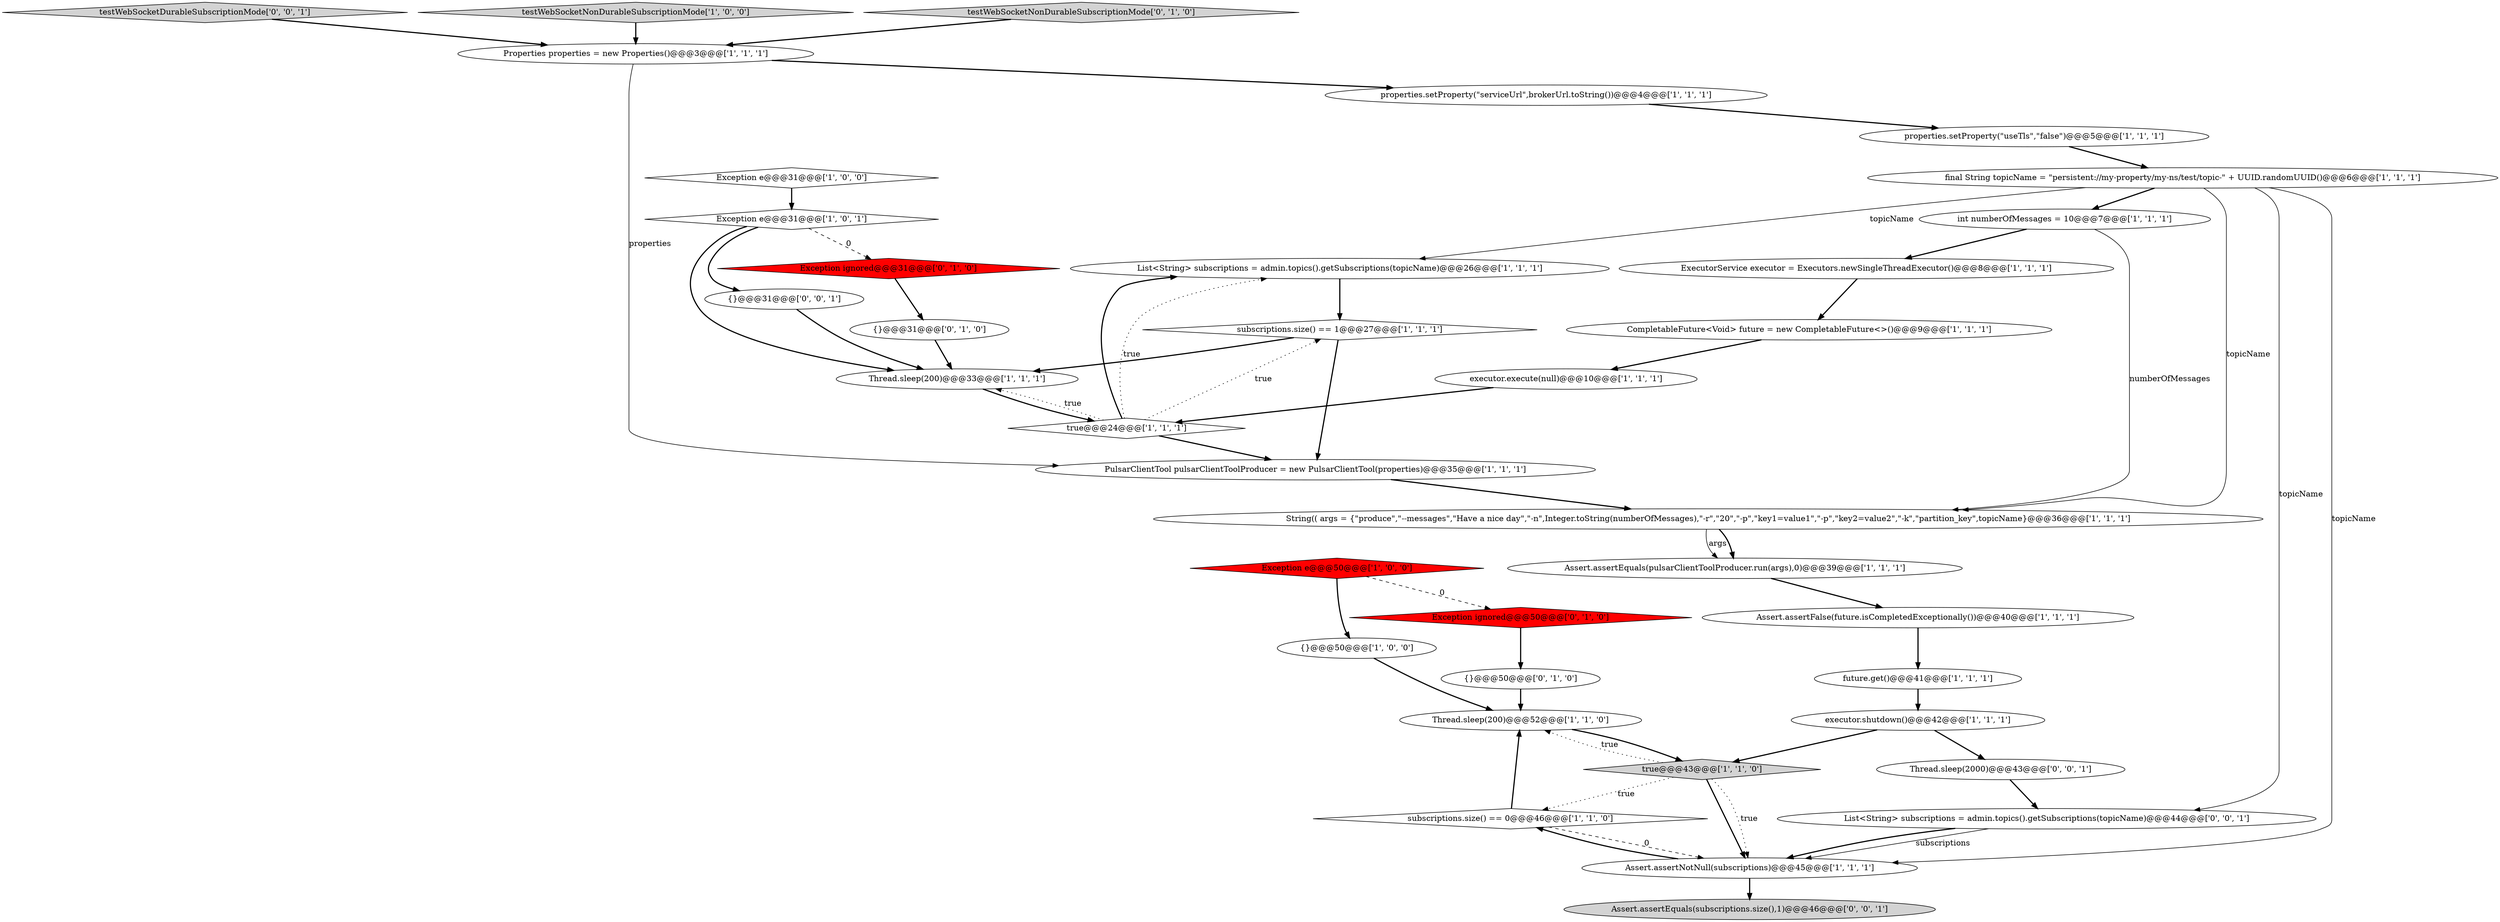 digraph {
5 [style = filled, label = "{}@@@50@@@['1', '0', '0']", fillcolor = white, shape = ellipse image = "AAA0AAABBB1BBB"];
8 [style = filled, label = "Exception e@@@31@@@['1', '0', '0']", fillcolor = white, shape = diamond image = "AAA0AAABBB1BBB"];
7 [style = filled, label = "true@@@43@@@['1', '1', '0']", fillcolor = lightgray, shape = diamond image = "AAA0AAABBB1BBB"];
33 [style = filled, label = "List<String> subscriptions = admin.topics().getSubscriptions(topicName)@@@44@@@['0', '0', '1']", fillcolor = white, shape = ellipse image = "AAA0AAABBB3BBB"];
36 [style = filled, label = "Assert.assertEquals(subscriptions.size(),1)@@@46@@@['0', '0', '1']", fillcolor = lightgray, shape = ellipse image = "AAA0AAABBB3BBB"];
32 [style = filled, label = "testWebSocketDurableSubscriptionMode['0', '0', '1']", fillcolor = lightgray, shape = diamond image = "AAA0AAABBB3BBB"];
22 [style = filled, label = "properties.setProperty(\"serviceUrl\",brokerUrl.toString())@@@4@@@['1', '1', '1']", fillcolor = white, shape = ellipse image = "AAA0AAABBB1BBB"];
19 [style = filled, label = "Exception e@@@50@@@['1', '0', '0']", fillcolor = red, shape = diamond image = "AAA1AAABBB1BBB"];
4 [style = filled, label = "ExecutorService executor = Executors.newSingleThreadExecutor()@@@8@@@['1', '1', '1']", fillcolor = white, shape = ellipse image = "AAA0AAABBB1BBB"];
27 [style = filled, label = "{}@@@31@@@['0', '1', '0']", fillcolor = white, shape = ellipse image = "AAA0AAABBB2BBB"];
34 [style = filled, label = "Thread.sleep(2000)@@@43@@@['0', '0', '1']", fillcolor = white, shape = ellipse image = "AAA0AAABBB3BBB"];
28 [style = filled, label = "Exception ignored@@@31@@@['0', '1', '0']", fillcolor = red, shape = diamond image = "AAA1AAABBB2BBB"];
11 [style = filled, label = "Exception e@@@31@@@['1', '0', '1']", fillcolor = white, shape = diamond image = "AAA0AAABBB1BBB"];
14 [style = filled, label = "testWebSocketNonDurableSubscriptionMode['1', '0', '0']", fillcolor = lightgray, shape = diamond image = "AAA0AAABBB1BBB"];
20 [style = filled, label = "subscriptions.size() == 0@@@46@@@['1', '1', '0']", fillcolor = white, shape = diamond image = "AAA0AAABBB1BBB"];
30 [style = filled, label = "Exception ignored@@@50@@@['0', '1', '0']", fillcolor = red, shape = diamond image = "AAA1AAABBB2BBB"];
0 [style = filled, label = "Assert.assertEquals(pulsarClientToolProducer.run(args),0)@@@39@@@['1', '1', '1']", fillcolor = white, shape = ellipse image = "AAA0AAABBB1BBB"];
3 [style = filled, label = "subscriptions.size() == 1@@@27@@@['1', '1', '1']", fillcolor = white, shape = diamond image = "AAA0AAABBB1BBB"];
23 [style = filled, label = "final String topicName = \"persistent://my-property/my-ns/test/topic-\" + UUID.randomUUID()@@@6@@@['1', '1', '1']", fillcolor = white, shape = ellipse image = "AAA0AAABBB1BBB"];
6 [style = filled, label = "CompletableFuture<Void> future = new CompletableFuture<>()@@@9@@@['1', '1', '1']", fillcolor = white, shape = ellipse image = "AAA0AAABBB1BBB"];
31 [style = filled, label = "testWebSocketNonDurableSubscriptionMode['0', '1', '0']", fillcolor = lightgray, shape = diamond image = "AAA0AAABBB2BBB"];
21 [style = filled, label = "Properties properties = new Properties()@@@3@@@['1', '1', '1']", fillcolor = white, shape = ellipse image = "AAA0AAABBB1BBB"];
16 [style = filled, label = "executor.execute(null)@@@10@@@['1', '1', '1']", fillcolor = white, shape = ellipse image = "AAA0AAABBB1BBB"];
12 [style = filled, label = "String(( args = {\"produce\",\"--messages\",\"Have a nice day\",\"-n\",Integer.toString(numberOfMessages),\"-r\",\"20\",\"-p\",\"key1=value1\",\"-p\",\"key2=value2\",\"-k\",\"partition_key\",topicName}@@@36@@@['1', '1', '1']", fillcolor = white, shape = ellipse image = "AAA0AAABBB1BBB"];
18 [style = filled, label = "properties.setProperty(\"useTls\",\"false\")@@@5@@@['1', '1', '1']", fillcolor = white, shape = ellipse image = "AAA0AAABBB1BBB"];
35 [style = filled, label = "{}@@@31@@@['0', '0', '1']", fillcolor = white, shape = ellipse image = "AAA0AAABBB3BBB"];
1 [style = filled, label = "Thread.sleep(200)@@@52@@@['1', '1', '0']", fillcolor = white, shape = ellipse image = "AAA0AAABBB1BBB"];
26 [style = filled, label = "PulsarClientTool pulsarClientToolProducer = new PulsarClientTool(properties)@@@35@@@['1', '1', '1']", fillcolor = white, shape = ellipse image = "AAA0AAABBB1BBB"];
9 [style = filled, label = "executor.shutdown()@@@42@@@['1', '1', '1']", fillcolor = white, shape = ellipse image = "AAA0AAABBB1BBB"];
13 [style = filled, label = "Assert.assertFalse(future.isCompletedExceptionally())@@@40@@@['1', '1', '1']", fillcolor = white, shape = ellipse image = "AAA0AAABBB1BBB"];
25 [style = filled, label = "true@@@24@@@['1', '1', '1']", fillcolor = white, shape = diamond image = "AAA0AAABBB1BBB"];
17 [style = filled, label = "Assert.assertNotNull(subscriptions)@@@45@@@['1', '1', '1']", fillcolor = white, shape = ellipse image = "AAA0AAABBB1BBB"];
10 [style = filled, label = "List<String> subscriptions = admin.topics().getSubscriptions(topicName)@@@26@@@['1', '1', '1']", fillcolor = white, shape = ellipse image = "AAA0AAABBB1BBB"];
2 [style = filled, label = "int numberOfMessages = 10@@@7@@@['1', '1', '1']", fillcolor = white, shape = ellipse image = "AAA0AAABBB1BBB"];
15 [style = filled, label = "Thread.sleep(200)@@@33@@@['1', '1', '1']", fillcolor = white, shape = ellipse image = "AAA0AAABBB1BBB"];
24 [style = filled, label = "future.get()@@@41@@@['1', '1', '1']", fillcolor = white, shape = ellipse image = "AAA0AAABBB1BBB"];
29 [style = filled, label = "{}@@@50@@@['0', '1', '0']", fillcolor = white, shape = ellipse image = "AAA0AAABBB2BBB"];
23->17 [style = solid, label="topicName"];
32->21 [style = bold, label=""];
12->0 [style = solid, label="args"];
7->17 [style = bold, label=""];
13->24 [style = bold, label=""];
18->23 [style = bold, label=""];
0->13 [style = bold, label=""];
35->15 [style = bold, label=""];
4->6 [style = bold, label=""];
15->25 [style = bold, label=""];
34->33 [style = bold, label=""];
3->26 [style = bold, label=""];
10->3 [style = bold, label=""];
16->25 [style = bold, label=""];
3->15 [style = bold, label=""];
31->21 [style = bold, label=""];
20->1 [style = bold, label=""];
23->33 [style = solid, label="topicName"];
9->7 [style = bold, label=""];
2->4 [style = bold, label=""];
12->0 [style = bold, label=""];
1->7 [style = bold, label=""];
30->29 [style = bold, label=""];
27->15 [style = bold, label=""];
11->35 [style = bold, label=""];
11->15 [style = bold, label=""];
21->26 [style = solid, label="properties"];
7->20 [style = dotted, label="true"];
17->36 [style = bold, label=""];
19->5 [style = bold, label=""];
11->28 [style = dashed, label="0"];
5->1 [style = bold, label=""];
26->12 [style = bold, label=""];
25->15 [style = dotted, label="true"];
22->18 [style = bold, label=""];
23->10 [style = solid, label="topicName"];
19->30 [style = dashed, label="0"];
2->12 [style = solid, label="numberOfMessages"];
21->22 [style = bold, label=""];
6->16 [style = bold, label=""];
25->26 [style = bold, label=""];
23->12 [style = solid, label="topicName"];
20->17 [style = dashed, label="0"];
33->17 [style = solid, label="subscriptions"];
25->3 [style = dotted, label="true"];
25->10 [style = bold, label=""];
23->2 [style = bold, label=""];
28->27 [style = bold, label=""];
25->10 [style = dotted, label="true"];
29->1 [style = bold, label=""];
7->1 [style = dotted, label="true"];
7->17 [style = dotted, label="true"];
8->11 [style = bold, label=""];
14->21 [style = bold, label=""];
24->9 [style = bold, label=""];
33->17 [style = bold, label=""];
17->20 [style = bold, label=""];
9->34 [style = bold, label=""];
}
